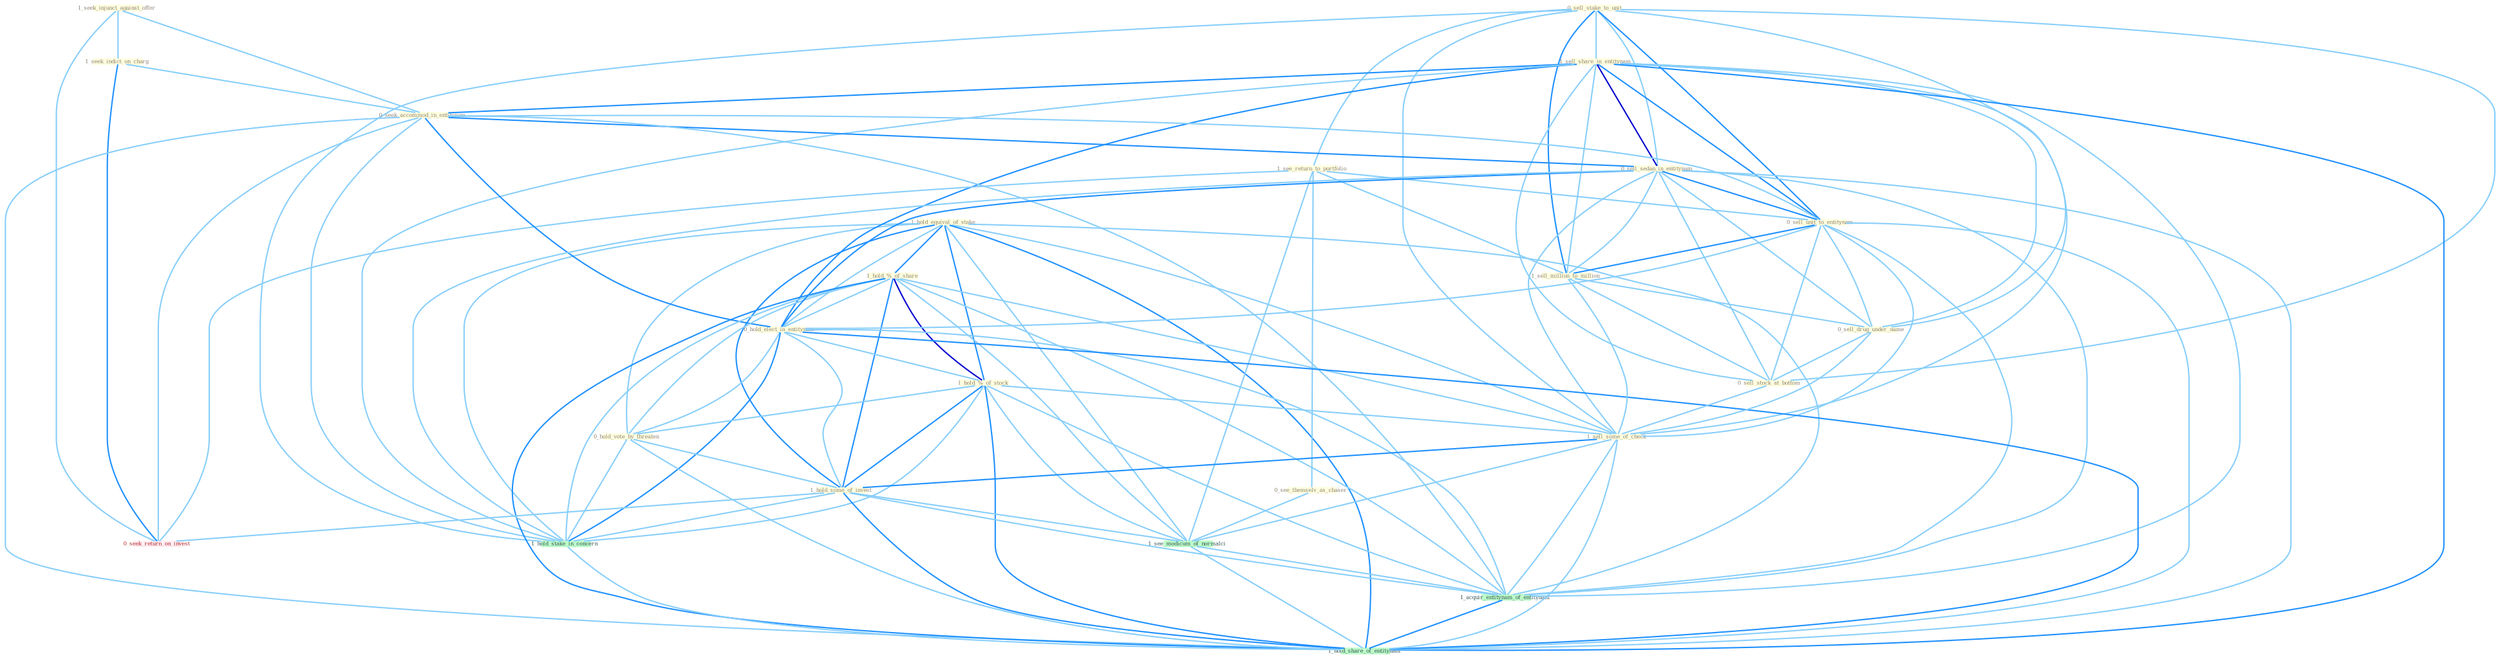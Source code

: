 Graph G{ 
    node
    [shape=polygon,style=filled,width=.5,height=.06,color="#BDFCC9",fixedsize=true,fontsize=4,
    fontcolor="#2f4f4f"];
    {node
    [color="#ffffe0", fontcolor="#8b7d6b"] "0_sell_stake_to_unit " "1_seek_injunct_against_offer " "1_seek_indict_on_charg " "1_hold_equival_of_stake " "1_sell_share_in_entitynam " "1_see_return_to_portfolio " "0_seek_accommod_in_entitynam " "1_hold_%_of_share " "0_sell_sedan_in_entitynam " "0_sell_unit_to_entitynam " "0_hold_elect_in_entitynam " "1_sell_million_to_million " "1_hold_%_of_stock " "0_sell_drug_under_name " "0_hold_vote_by_threaten " "0_sell_stock_at_bottom " "1_sell_some_of_check " "0_see_themselv_as_chaser " "1_hold_some_of_invest "}
{node [color="#fff0f5", fontcolor="#b22222"] "0_seek_return_on_invest "}
edge [color="#B0E2FF"];

	"0_sell_stake_to_unit " -- "1_sell_share_in_entitynam " [w="1", color="#87cefa" ];
	"0_sell_stake_to_unit " -- "1_see_return_to_portfolio " [w="1", color="#87cefa" ];
	"0_sell_stake_to_unit " -- "0_sell_sedan_in_entitynam " [w="1", color="#87cefa" ];
	"0_sell_stake_to_unit " -- "0_sell_unit_to_entitynam " [w="2", color="#1e90ff" , len=0.8];
	"0_sell_stake_to_unit " -- "1_sell_million_to_million " [w="2", color="#1e90ff" , len=0.8];
	"0_sell_stake_to_unit " -- "0_sell_drug_under_name " [w="1", color="#87cefa" ];
	"0_sell_stake_to_unit " -- "0_sell_stock_at_bottom " [w="1", color="#87cefa" ];
	"0_sell_stake_to_unit " -- "1_sell_some_of_check " [w="1", color="#87cefa" ];
	"0_sell_stake_to_unit " -- "1_hold_stake_in_concern " [w="1", color="#87cefa" ];
	"1_seek_injunct_against_offer " -- "1_seek_indict_on_charg " [w="1", color="#87cefa" ];
	"1_seek_injunct_against_offer " -- "0_seek_accommod_in_entitynam " [w="1", color="#87cefa" ];
	"1_seek_injunct_against_offer " -- "0_seek_return_on_invest " [w="1", color="#87cefa" ];
	"1_seek_indict_on_charg " -- "0_seek_accommod_in_entitynam " [w="1", color="#87cefa" ];
	"1_seek_indict_on_charg " -- "0_seek_return_on_invest " [w="2", color="#1e90ff" , len=0.8];
	"1_hold_equival_of_stake " -- "1_hold_%_of_share " [w="2", color="#1e90ff" , len=0.8];
	"1_hold_equival_of_stake " -- "0_hold_elect_in_entitynam " [w="1", color="#87cefa" ];
	"1_hold_equival_of_stake " -- "1_hold_%_of_stock " [w="2", color="#1e90ff" , len=0.8];
	"1_hold_equival_of_stake " -- "0_hold_vote_by_threaten " [w="1", color="#87cefa" ];
	"1_hold_equival_of_stake " -- "1_sell_some_of_check " [w="1", color="#87cefa" ];
	"1_hold_equival_of_stake " -- "1_hold_some_of_invest " [w="2", color="#1e90ff" , len=0.8];
	"1_hold_equival_of_stake " -- "1_hold_stake_in_concern " [w="1", color="#87cefa" ];
	"1_hold_equival_of_stake " -- "1_see_modicum_of_normalci " [w="1", color="#87cefa" ];
	"1_hold_equival_of_stake " -- "1_acquir_entitynam_of_entitynam " [w="1", color="#87cefa" ];
	"1_hold_equival_of_stake " -- "1_hold_share_of_entitynam " [w="2", color="#1e90ff" , len=0.8];
	"1_sell_share_in_entitynam " -- "0_seek_accommod_in_entitynam " [w="2", color="#1e90ff" , len=0.8];
	"1_sell_share_in_entitynam " -- "0_sell_sedan_in_entitynam " [w="3", color="#0000cd" , len=0.6];
	"1_sell_share_in_entitynam " -- "0_sell_unit_to_entitynam " [w="2", color="#1e90ff" , len=0.8];
	"1_sell_share_in_entitynam " -- "0_hold_elect_in_entitynam " [w="2", color="#1e90ff" , len=0.8];
	"1_sell_share_in_entitynam " -- "1_sell_million_to_million " [w="1", color="#87cefa" ];
	"1_sell_share_in_entitynam " -- "0_sell_drug_under_name " [w="1", color="#87cefa" ];
	"1_sell_share_in_entitynam " -- "0_sell_stock_at_bottom " [w="1", color="#87cefa" ];
	"1_sell_share_in_entitynam " -- "1_sell_some_of_check " [w="1", color="#87cefa" ];
	"1_sell_share_in_entitynam " -- "1_hold_stake_in_concern " [w="1", color="#87cefa" ];
	"1_sell_share_in_entitynam " -- "1_acquir_entitynam_of_entitynam " [w="1", color="#87cefa" ];
	"1_sell_share_in_entitynam " -- "1_hold_share_of_entitynam " [w="2", color="#1e90ff" , len=0.8];
	"1_see_return_to_portfolio " -- "0_sell_unit_to_entitynam " [w="1", color="#87cefa" ];
	"1_see_return_to_portfolio " -- "1_sell_million_to_million " [w="1", color="#87cefa" ];
	"1_see_return_to_portfolio " -- "0_see_themselv_as_chaser " [w="1", color="#87cefa" ];
	"1_see_return_to_portfolio " -- "0_seek_return_on_invest " [w="1", color="#87cefa" ];
	"1_see_return_to_portfolio " -- "1_see_modicum_of_normalci " [w="1", color="#87cefa" ];
	"0_seek_accommod_in_entitynam " -- "0_sell_sedan_in_entitynam " [w="2", color="#1e90ff" , len=0.8];
	"0_seek_accommod_in_entitynam " -- "0_sell_unit_to_entitynam " [w="1", color="#87cefa" ];
	"0_seek_accommod_in_entitynam " -- "0_hold_elect_in_entitynam " [w="2", color="#1e90ff" , len=0.8];
	"0_seek_accommod_in_entitynam " -- "1_hold_stake_in_concern " [w="1", color="#87cefa" ];
	"0_seek_accommod_in_entitynam " -- "0_seek_return_on_invest " [w="1", color="#87cefa" ];
	"0_seek_accommod_in_entitynam " -- "1_acquir_entitynam_of_entitynam " [w="1", color="#87cefa" ];
	"0_seek_accommod_in_entitynam " -- "1_hold_share_of_entitynam " [w="1", color="#87cefa" ];
	"1_hold_%_of_share " -- "0_hold_elect_in_entitynam " [w="1", color="#87cefa" ];
	"1_hold_%_of_share " -- "1_hold_%_of_stock " [w="3", color="#0000cd" , len=0.6];
	"1_hold_%_of_share " -- "0_hold_vote_by_threaten " [w="1", color="#87cefa" ];
	"1_hold_%_of_share " -- "1_sell_some_of_check " [w="1", color="#87cefa" ];
	"1_hold_%_of_share " -- "1_hold_some_of_invest " [w="2", color="#1e90ff" , len=0.8];
	"1_hold_%_of_share " -- "1_hold_stake_in_concern " [w="1", color="#87cefa" ];
	"1_hold_%_of_share " -- "1_see_modicum_of_normalci " [w="1", color="#87cefa" ];
	"1_hold_%_of_share " -- "1_acquir_entitynam_of_entitynam " [w="1", color="#87cefa" ];
	"1_hold_%_of_share " -- "1_hold_share_of_entitynam " [w="2", color="#1e90ff" , len=0.8];
	"0_sell_sedan_in_entitynam " -- "0_sell_unit_to_entitynam " [w="2", color="#1e90ff" , len=0.8];
	"0_sell_sedan_in_entitynam " -- "0_hold_elect_in_entitynam " [w="2", color="#1e90ff" , len=0.8];
	"0_sell_sedan_in_entitynam " -- "1_sell_million_to_million " [w="1", color="#87cefa" ];
	"0_sell_sedan_in_entitynam " -- "0_sell_drug_under_name " [w="1", color="#87cefa" ];
	"0_sell_sedan_in_entitynam " -- "0_sell_stock_at_bottom " [w="1", color="#87cefa" ];
	"0_sell_sedan_in_entitynam " -- "1_sell_some_of_check " [w="1", color="#87cefa" ];
	"0_sell_sedan_in_entitynam " -- "1_hold_stake_in_concern " [w="1", color="#87cefa" ];
	"0_sell_sedan_in_entitynam " -- "1_acquir_entitynam_of_entitynam " [w="1", color="#87cefa" ];
	"0_sell_sedan_in_entitynam " -- "1_hold_share_of_entitynam " [w="1", color="#87cefa" ];
	"0_sell_unit_to_entitynam " -- "0_hold_elect_in_entitynam " [w="1", color="#87cefa" ];
	"0_sell_unit_to_entitynam " -- "1_sell_million_to_million " [w="2", color="#1e90ff" , len=0.8];
	"0_sell_unit_to_entitynam " -- "0_sell_drug_under_name " [w="1", color="#87cefa" ];
	"0_sell_unit_to_entitynam " -- "0_sell_stock_at_bottom " [w="1", color="#87cefa" ];
	"0_sell_unit_to_entitynam " -- "1_sell_some_of_check " [w="1", color="#87cefa" ];
	"0_sell_unit_to_entitynam " -- "1_acquir_entitynam_of_entitynam " [w="1", color="#87cefa" ];
	"0_sell_unit_to_entitynam " -- "1_hold_share_of_entitynam " [w="1", color="#87cefa" ];
	"0_hold_elect_in_entitynam " -- "1_hold_%_of_stock " [w="1", color="#87cefa" ];
	"0_hold_elect_in_entitynam " -- "0_hold_vote_by_threaten " [w="1", color="#87cefa" ];
	"0_hold_elect_in_entitynam " -- "1_hold_some_of_invest " [w="1", color="#87cefa" ];
	"0_hold_elect_in_entitynam " -- "1_hold_stake_in_concern " [w="2", color="#1e90ff" , len=0.8];
	"0_hold_elect_in_entitynam " -- "1_acquir_entitynam_of_entitynam " [w="1", color="#87cefa" ];
	"0_hold_elect_in_entitynam " -- "1_hold_share_of_entitynam " [w="2", color="#1e90ff" , len=0.8];
	"1_sell_million_to_million " -- "0_sell_drug_under_name " [w="1", color="#87cefa" ];
	"1_sell_million_to_million " -- "0_sell_stock_at_bottom " [w="1", color="#87cefa" ];
	"1_sell_million_to_million " -- "1_sell_some_of_check " [w="1", color="#87cefa" ];
	"1_hold_%_of_stock " -- "0_hold_vote_by_threaten " [w="1", color="#87cefa" ];
	"1_hold_%_of_stock " -- "1_sell_some_of_check " [w="1", color="#87cefa" ];
	"1_hold_%_of_stock " -- "1_hold_some_of_invest " [w="2", color="#1e90ff" , len=0.8];
	"1_hold_%_of_stock " -- "1_hold_stake_in_concern " [w="1", color="#87cefa" ];
	"1_hold_%_of_stock " -- "1_see_modicum_of_normalci " [w="1", color="#87cefa" ];
	"1_hold_%_of_stock " -- "1_acquir_entitynam_of_entitynam " [w="1", color="#87cefa" ];
	"1_hold_%_of_stock " -- "1_hold_share_of_entitynam " [w="2", color="#1e90ff" , len=0.8];
	"0_sell_drug_under_name " -- "0_sell_stock_at_bottom " [w="1", color="#87cefa" ];
	"0_sell_drug_under_name " -- "1_sell_some_of_check " [w="1", color="#87cefa" ];
	"0_hold_vote_by_threaten " -- "1_hold_some_of_invest " [w="1", color="#87cefa" ];
	"0_hold_vote_by_threaten " -- "1_hold_stake_in_concern " [w="1", color="#87cefa" ];
	"0_hold_vote_by_threaten " -- "1_hold_share_of_entitynam " [w="1", color="#87cefa" ];
	"0_sell_stock_at_bottom " -- "1_sell_some_of_check " [w="1", color="#87cefa" ];
	"1_sell_some_of_check " -- "1_hold_some_of_invest " [w="2", color="#1e90ff" , len=0.8];
	"1_sell_some_of_check " -- "1_see_modicum_of_normalci " [w="1", color="#87cefa" ];
	"1_sell_some_of_check " -- "1_acquir_entitynam_of_entitynam " [w="1", color="#87cefa" ];
	"1_sell_some_of_check " -- "1_hold_share_of_entitynam " [w="1", color="#87cefa" ];
	"0_see_themselv_as_chaser " -- "1_see_modicum_of_normalci " [w="1", color="#87cefa" ];
	"1_hold_some_of_invest " -- "1_hold_stake_in_concern " [w="1", color="#87cefa" ];
	"1_hold_some_of_invest " -- "0_seek_return_on_invest " [w="1", color="#87cefa" ];
	"1_hold_some_of_invest " -- "1_see_modicum_of_normalci " [w="1", color="#87cefa" ];
	"1_hold_some_of_invest " -- "1_acquir_entitynam_of_entitynam " [w="1", color="#87cefa" ];
	"1_hold_some_of_invest " -- "1_hold_share_of_entitynam " [w="2", color="#1e90ff" , len=0.8];
	"1_hold_stake_in_concern " -- "1_hold_share_of_entitynam " [w="1", color="#87cefa" ];
	"1_see_modicum_of_normalci " -- "1_acquir_entitynam_of_entitynam " [w="1", color="#87cefa" ];
	"1_see_modicum_of_normalci " -- "1_hold_share_of_entitynam " [w="1", color="#87cefa" ];
	"1_acquir_entitynam_of_entitynam " -- "1_hold_share_of_entitynam " [w="2", color="#1e90ff" , len=0.8];
}